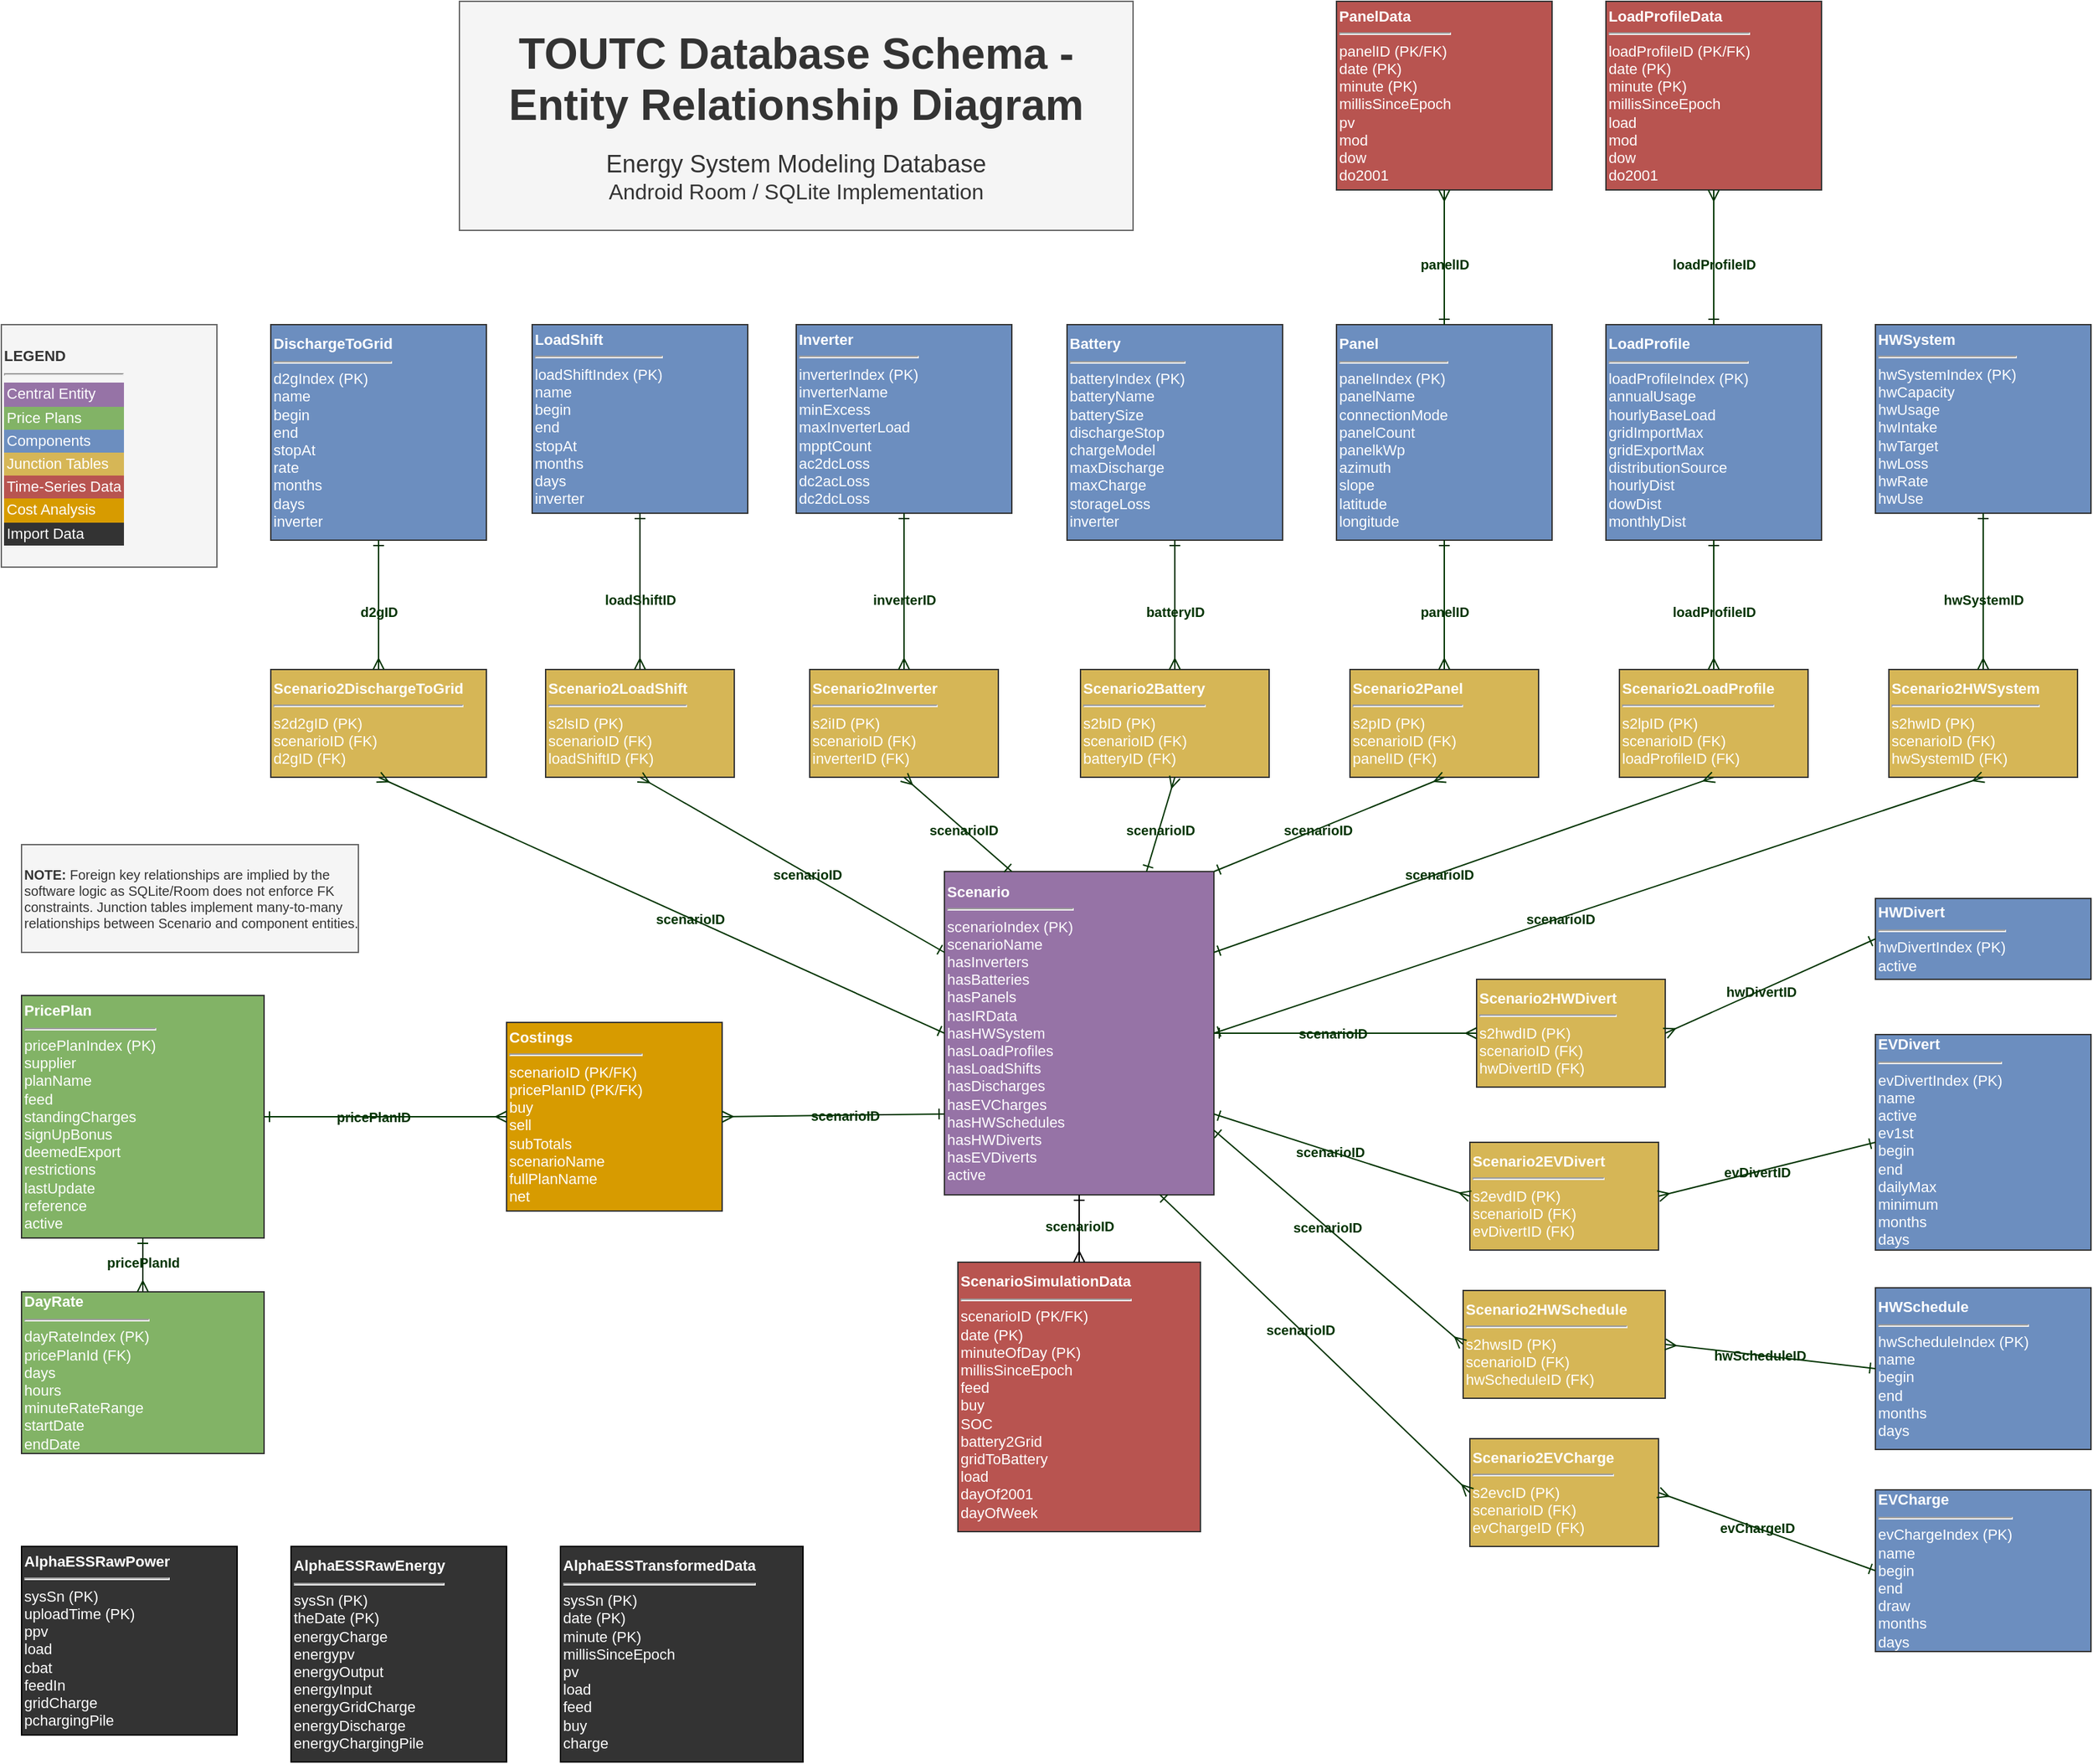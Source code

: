 <mxfile version="27.0.9">
  <diagram name="ToutcDB Schema" id="database-schema">
    <mxGraphModel dx="2377" dy="1402" grid="0" gridSize="10" guides="1" tooltips="1" connect="1" arrows="1" fold="1" page="1" pageScale="1" pageWidth="1654" pageHeight="1169" background="#ffffff" math="0" shadow="0">
      <root>
        <mxCell id="0" />
        <mxCell id="1" parent="0" />
        <mxCell id="scenario" value="&lt;b&gt;Scenario&lt;/b&gt;&lt;hr&gt;scenarioIndex (PK)&lt;br&gt;scenarioName&lt;br&gt;hasInverters&lt;br&gt;hasBatteries&lt;br&gt;hasPanels&lt;br&gt;hasIRData&lt;br&gt;hasHWSystem&lt;br&gt;hasLoadProfiles&lt;br&gt;hasLoadShifts&lt;br&gt;hasDischarges&lt;br&gt;hasEVCharges&lt;br&gt;hasHWSchedules&lt;br&gt;hasHWDiverts&lt;br&gt;hasEVDiverts&lt;br&gt;active" style="whiteSpace=wrap;html=1;align=left;fontSize=11;fillColor=#9673a6;strokeColor=#333333;fontColor=#ffffff;" parent="1" vertex="1">
          <mxGeometry x="1070" y="820" width="200" height="240" as="geometry" />
        </mxCell>
        <mxCell id="priceplan" value="&lt;b&gt;PricePlan&lt;/b&gt;&lt;hr&gt;pricePlanIndex (PK)&lt;br&gt;supplier&lt;br&gt;planName&lt;br&gt;feed&lt;br&gt;standingCharges&lt;br&gt;signUpBonus&lt;br&gt;deemedExport&lt;br&gt;restrictions&lt;br&gt;lastUpdate&lt;br&gt;reference&lt;br&gt;active" style="whiteSpace=wrap;html=1;align=left;fontSize=11;fillColor=#82b366;strokeColor=#333333;fontColor=#ffffff;" parent="1" vertex="1">
          <mxGeometry x="385" y="912" width="180" height="180" as="geometry" />
        </mxCell>
        <mxCell id="dayrate" value="&lt;b&gt;DayRate&lt;/b&gt;&lt;hr&gt;dayRateIndex (PK)&lt;br&gt;pricePlanId (FK)&lt;br&gt;days&lt;br&gt;hours&lt;br&gt;minuteRateRange&lt;br&gt;startDate&lt;br&gt;endDate" style="whiteSpace=wrap;html=1;align=left;fontSize=11;fillColor=#82b366;strokeColor=#333333;fontColor=#ffffff;" parent="1" vertex="1">
          <mxGeometry x="385" y="1132" width="180" height="120" as="geometry" />
        </mxCell>
        <mxCell id="inverter" value="&lt;b&gt;Inverter&lt;/b&gt;&lt;hr&gt;inverterIndex (PK)&lt;br&gt;inverterName&lt;br&gt;minExcess&lt;br&gt;maxInverterLoad&lt;br&gt;mpptCount&lt;br&gt;ac2dcLoss&lt;br&gt;dc2acLoss&lt;br&gt;dc2dcLoss" style="whiteSpace=wrap;html=1;align=left;fontSize=11;fillColor=#6c8ebf;strokeColor=#333333;fontColor=#ffffff;" parent="1" vertex="1">
          <mxGeometry x="960" y="414" width="160" height="140" as="geometry" />
        </mxCell>
        <mxCell id="battery" value="&lt;b&gt;Battery&lt;/b&gt;&lt;hr&gt;batteryIndex (PK)&lt;br&gt;batteryName&lt;br&gt;batterySize&lt;br&gt;dischargeStop&lt;br&gt;chargeModel&lt;br&gt;maxDischarge&lt;br&gt;maxCharge&lt;br&gt;storageLoss&lt;br&gt;inverter" style="whiteSpace=wrap;html=1;align=left;fontSize=11;fillColor=#6c8ebf;strokeColor=#333333;fontColor=#ffffff;" parent="1" vertex="1">
          <mxGeometry x="1161" y="414" width="160" height="160" as="geometry" />
        </mxCell>
        <mxCell id="panel" value="&lt;b&gt;Panel&lt;/b&gt;&lt;hr&gt;panelIndex (PK)&lt;br&gt;panelName&lt;br&gt;connectionMode&lt;br&gt;panelCount&lt;br&gt;panelkWp&lt;br&gt;azimuth&lt;br&gt;slope&lt;br&gt;latitude&lt;br&gt;longitude" style="whiteSpace=wrap;html=1;align=left;fontSize=11;fillColor=#6c8ebf;strokeColor=#333333;fontColor=#ffffff;" parent="1" vertex="1">
          <mxGeometry x="1361" y="414" width="160" height="160" as="geometry" />
        </mxCell>
        <mxCell id="loadprofile" value="&lt;b&gt;LoadProfile&lt;/b&gt;&lt;hr&gt;loadProfileIndex (PK)&lt;br&gt;annualUsage&lt;br&gt;hourlyBaseLoad&lt;br&gt;gridImportMax&lt;br&gt;gridExportMax&lt;br&gt;distributionSource&lt;br&gt;hourlyDist&lt;br&gt;dowDist&lt;br&gt;monthlyDist" style="whiteSpace=wrap;html=1;align=left;fontSize=11;fillColor=#6c8ebf;strokeColor=#333333;fontColor=#ffffff;" parent="1" vertex="1">
          <mxGeometry x="1561" y="414" width="160" height="160" as="geometry" />
        </mxCell>
        <mxCell id="hwsystem" value="&lt;b&gt;HWSystem&lt;/b&gt;&lt;hr&gt;hwSystemIndex (PK)&lt;br&gt;hwCapacity&lt;br&gt;hwUsage&lt;br&gt;hwIntake&lt;br&gt;hwTarget&lt;br&gt;hwLoss&lt;br&gt;hwRate&lt;br&gt;hwUse" style="whiteSpace=wrap;html=1;align=left;fontSize=11;fillColor=#6c8ebf;strokeColor=#333333;fontColor=#ffffff;" parent="1" vertex="1">
          <mxGeometry x="1761" y="414" width="160" height="140" as="geometry" />
        </mxCell>
        <mxCell id="loadshift" value="&lt;b&gt;LoadShift&lt;/b&gt;&lt;hr&gt;loadShiftIndex (PK)&lt;br&gt;name&lt;br&gt;begin&lt;br&gt;end&lt;br&gt;stopAt&lt;br&gt;months&lt;br&gt;days&lt;br&gt;inverter" style="whiteSpace=wrap;html=1;align=left;fontSize=11;fillColor=#6c8ebf;strokeColor=#333333;fontColor=#ffffff;" parent="1" vertex="1">
          <mxGeometry x="764" y="414" width="160" height="140" as="geometry" />
        </mxCell>
        <mxCell id="discharge2grid" value="&lt;b&gt;DischargeToGrid&lt;/b&gt;&lt;hr&gt;d2gIndex (PK)&lt;br&gt;name&lt;br&gt;begin&lt;br&gt;end&lt;br&gt;stopAt&lt;br&gt;rate&lt;br&gt;months&lt;br&gt;days&lt;br&gt;inverter" style="whiteSpace=wrap;html=1;align=left;fontSize=11;fillColor=#6c8ebf;strokeColor=#333333;fontColor=#ffffff;" parent="1" vertex="1">
          <mxGeometry x="570" y="414" width="160" height="160" as="geometry" />
        </mxCell>
        <mxCell id="evcharge" value="&lt;b&gt;EVCharge&lt;/b&gt;&lt;hr&gt;evChargeIndex (PK)&lt;br&gt;name&lt;br&gt;begin&lt;br&gt;end&lt;br&gt;draw&lt;br&gt;months&lt;br&gt;days" style="whiteSpace=wrap;html=1;align=left;fontSize=11;fillColor=#6c8ebf;strokeColor=#333333;fontColor=#ffffff;" parent="1" vertex="1">
          <mxGeometry x="1761" y="1279" width="160" height="120" as="geometry" />
        </mxCell>
        <mxCell id="hwschedule" value="&lt;b&gt;HWSchedule&lt;/b&gt;&lt;hr&gt;hwScheduleIndex (PK)&lt;br&gt;name&lt;br&gt;begin&lt;br&gt;end&lt;br&gt;months&lt;br&gt;days" style="whiteSpace=wrap;html=1;align=left;fontSize=11;fillColor=#6c8ebf;strokeColor=#333333;fontColor=#ffffff;" parent="1" vertex="1">
          <mxGeometry x="1761" y="1129" width="160" height="120" as="geometry" />
        </mxCell>
        <mxCell id="hwdivert" value="&lt;b&gt;HWDivert&lt;/b&gt;&lt;hr&gt;hwDivertIndex (PK)&lt;br&gt;active" style="whiteSpace=wrap;html=1;align=left;fontSize=11;fillColor=#6c8ebf;strokeColor=#333333;fontColor=#ffffff;" parent="1" vertex="1">
          <mxGeometry x="1761" y="840" width="160" height="60" as="geometry" />
        </mxCell>
        <mxCell id="evdivert" value="&lt;b&gt;EVDivert&lt;/b&gt;&lt;hr&gt;evDivertIndex (PK)&lt;br&gt;name&lt;br&gt;active&lt;br&gt;ev1st&lt;br&gt;begin&lt;br&gt;end&lt;br&gt;dailyMax&lt;br&gt;minimum&lt;br&gt;months&lt;br&gt;days" style="whiteSpace=wrap;html=1;align=left;fontSize=11;fillColor=#6c8ebf;strokeColor=#333333;fontColor=#ffffff;" parent="1" vertex="1">
          <mxGeometry x="1761" y="941" width="160" height="160" as="geometry" />
        </mxCell>
        <mxCell id="s2inverter" value="&lt;b&gt;Scenario2Inverter&lt;/b&gt;&lt;hr&gt;s2iID (PK)&lt;br&gt;scenarioID (FK)&lt;br&gt;inverterID (FK)" style="whiteSpace=wrap;html=1;align=left;fontSize=11;fillColor=#d6b656;strokeColor=#333333;fontColor=#ffffff;" parent="1" vertex="1">
          <mxGeometry x="970" y="670" width="140" height="80" as="geometry" />
        </mxCell>
        <mxCell id="s2battery" value="&lt;b&gt;Scenario2Battery&lt;/b&gt;&lt;hr&gt;s2bID (PK)&lt;br&gt;scenarioID (FK)&lt;br&gt;batteryID (FK)" style="whiteSpace=wrap;html=1;align=left;fontSize=11;fillColor=#d6b656;strokeColor=#333333;fontColor=#ffffff;" parent="1" vertex="1">
          <mxGeometry x="1171" y="670" width="140" height="80" as="geometry" />
        </mxCell>
        <mxCell id="s2panel" value="&lt;b&gt;Scenario2Panel&lt;/b&gt;&lt;hr&gt;s2pID (PK)&lt;br&gt;scenarioID (FK)&lt;br&gt;panelID (FK)" style="whiteSpace=wrap;html=1;align=left;fontSize=11;fillColor=#d6b656;strokeColor=#333333;fontColor=#ffffff;" parent="1" vertex="1">
          <mxGeometry x="1371" y="670" width="140" height="80" as="geometry" />
        </mxCell>
        <mxCell id="s2loadprofile" value="&lt;b&gt;Scenario2LoadProfile&lt;/b&gt;&lt;hr&gt;s2lpID (PK)&lt;br&gt;scenarioID (FK)&lt;br&gt;loadProfileID (FK)" style="whiteSpace=wrap;html=1;align=left;fontSize=11;fillColor=#d6b656;strokeColor=#333333;fontColor=#ffffff;" parent="1" vertex="1">
          <mxGeometry x="1571" y="670" width="140" height="80" as="geometry" />
        </mxCell>
        <mxCell id="s2hwsystem" value="&lt;b&gt;Scenario2HWSystem&lt;/b&gt;&lt;hr&gt;s2hwID (PK)&lt;br&gt;scenarioID (FK)&lt;br&gt;hwSystemID (FK)" style="whiteSpace=wrap;html=1;align=left;fontSize=11;fillColor=#d6b656;strokeColor=#333333;fontColor=#ffffff;" parent="1" vertex="1">
          <mxGeometry x="1771" y="670" width="140" height="80" as="geometry" />
        </mxCell>
        <mxCell id="s2loadshift" value="&lt;b&gt;Scenario2LoadShift&lt;/b&gt;&lt;hr&gt;s2lsID (PK)&lt;br&gt;scenarioID (FK)&lt;br&gt;loadShiftID (FK)" style="whiteSpace=wrap;html=1;align=left;fontSize=11;fillColor=#d6b656;strokeColor=#333333;fontColor=#ffffff;" parent="1" vertex="1">
          <mxGeometry x="774" y="670" width="140" height="80" as="geometry" />
        </mxCell>
        <mxCell id="s2discharge" value="&lt;b&gt;Scenario2DischargeToGrid&lt;/b&gt;&lt;hr&gt;s2d2gID (PK)&lt;br&gt;scenarioID (FK)&lt;br&gt;d2gID (FK)" style="whiteSpace=wrap;html=1;align=left;fontSize=11;fillColor=#d6b656;strokeColor=#333333;fontColor=#ffffff;" parent="1" vertex="1">
          <mxGeometry x="570" y="670" width="160" height="80" as="geometry" />
        </mxCell>
        <mxCell id="s2evcharge" value="&lt;b&gt;Scenario2EVCharge&lt;/b&gt;&lt;hr&gt;s2evcID (PK)&lt;br&gt;scenarioID (FK)&lt;br&gt;evChargeID (FK)" style="whiteSpace=wrap;html=1;align=left;fontSize=11;fillColor=#d6b656;strokeColor=#333333;fontColor=#ffffff;" parent="1" vertex="1">
          <mxGeometry x="1460" y="1241" width="140" height="80" as="geometry" />
        </mxCell>
        <mxCell id="s2hwschedule" value="&lt;b&gt;Scenario2HWSchedule&lt;/b&gt;&lt;hr&gt;s2hwsID (PK)&lt;br&gt;scenarioID (FK)&lt;br&gt;hwScheduleID (FK)" style="whiteSpace=wrap;html=1;align=left;fontSize=11;fillColor=#d6b656;strokeColor=#333333;fontColor=#ffffff;" parent="1" vertex="1">
          <mxGeometry x="1455" y="1131" width="150" height="80" as="geometry" />
        </mxCell>
        <mxCell id="s2hwdivert" value="&lt;b&gt;Scenario2HWDivert&lt;/b&gt;&lt;hr&gt;s2hwdID (PK)&lt;br&gt;scenarioID (FK)&lt;br&gt;hwDivertID (FK)" style="whiteSpace=wrap;html=1;align=left;fontSize=11;fillColor=#d6b656;strokeColor=#333333;fontColor=#ffffff;" parent="1" vertex="1">
          <mxGeometry x="1465" y="900" width="140" height="80" as="geometry" />
        </mxCell>
        <mxCell id="s2evdivert" value="&lt;b&gt;Scenario2EVDivert&lt;/b&gt;&lt;hr&gt;s2evdID (PK)&lt;br&gt;scenarioID (FK)&lt;br&gt;evDivertID (FK)" style="whiteSpace=wrap;html=1;align=left;fontSize=11;fillColor=#d6b656;strokeColor=#333333;fontColor=#ffffff;" parent="1" vertex="1">
          <mxGeometry x="1460" y="1021" width="140" height="80" as="geometry" />
        </mxCell>
        <mxCell id="loadprofiledata" value="&lt;b&gt;LoadProfileData&lt;/b&gt;&lt;hr&gt;loadProfileID (PK/FK)&lt;br&gt;date (PK)&lt;br&gt;minute (PK)&lt;br&gt;millisSinceEpoch&lt;br&gt;load&lt;br&gt;mod&lt;br&gt;dow&lt;br&gt;do2001" style="whiteSpace=wrap;html=1;align=left;fontSize=11;fillColor=#b85450;strokeColor=#333333;fontColor=#ffffff;" parent="1" vertex="1">
          <mxGeometry x="1561" y="174" width="160" height="140" as="geometry" />
        </mxCell>
        <mxCell id="scenariosimdata" value="&lt;b&gt;ScenarioSimulationData&lt;/b&gt;&lt;hr&gt;scenarioID (PK/FK)&lt;br&gt;date (PK)&lt;br&gt;minuteOfDay (PK)&lt;br&gt;millisSinceEpoch&lt;br&gt;feed&lt;br&gt;buy&lt;br&gt;SOC&lt;br&gt;battery2Grid&lt;br&gt;gridToBattery&lt;br&gt;load&lt;br&gt;dayOf2001&lt;br&gt;dayOfWeek" style="whiteSpace=wrap;html=1;align=left;fontSize=11;fillColor=#b85450;strokeColor=#333333;fontColor=#ffffff;" parent="1" vertex="1">
          <mxGeometry x="1080" y="1110" width="180" height="200" as="geometry" />
        </mxCell>
        <mxCell id="paneldata" value="&lt;b&gt;PanelData&lt;/b&gt;&lt;hr&gt;panelID (PK/FK)&lt;br&gt;date (PK)&lt;br&gt;minute (PK)&lt;br&gt;millisSinceEpoch&lt;br&gt;pv&lt;br&gt;mod&lt;br&gt;dow&lt;br&gt;do2001" style="whiteSpace=wrap;html=1;align=left;fontSize=11;fillColor=#b85450;strokeColor=#333333;fontColor=#ffffff;" parent="1" vertex="1">
          <mxGeometry x="1361" y="174" width="160" height="140" as="geometry" />
        </mxCell>
        <mxCell id="costings" value="&lt;b&gt;Costings&lt;/b&gt;&lt;hr&gt;scenarioID (PK/FK)&lt;br&gt;pricePlanID (PK/FK)&lt;br&gt;buy&lt;br&gt;sell&lt;br&gt;subTotals&lt;br&gt;scenarioName&lt;br&gt;fullPlanName&lt;br&gt;net" style="whiteSpace=wrap;html=1;align=left;fontSize=11;fillColor=#d79b00;strokeColor=#333333;fontColor=#ffffff;" parent="1" vertex="1">
          <mxGeometry x="745" y="932" width="160" height="140" as="geometry" />
        </mxCell>
        <mxCell id="alphaessrawpower" value="&lt;b&gt;AlphaESSRawPower&lt;/b&gt;&lt;hr&gt;sysSn (PK)&lt;br&gt;uploadTime (PK)&lt;br&gt;ppv&lt;br&gt;load&lt;br&gt;cbat&lt;br&gt;feedIn&lt;br&gt;gridCharge&lt;br&gt;pchargingPile" style="whiteSpace=wrap;html=1;align=left;fontSize=11;fillColor=#333333;strokeColor=#000000;fontColor=#ffffff;" parent="1" vertex="1">
          <mxGeometry x="385" y="1321" width="160" height="140" as="geometry" />
        </mxCell>
        <mxCell id="alphaessrawenergy" value="&lt;b&gt;AlphaESSRawEnergy&lt;/b&gt;&lt;hr&gt;sysSn (PK)&lt;br&gt;theDate (PK)&lt;br&gt;energyCharge&lt;br&gt;energypv&lt;br&gt;energyOutput&lt;br&gt;energyInput&lt;br&gt;energyGridCharge&lt;br&gt;energyDischarge&lt;br&gt;energyChargingPile" style="whiteSpace=wrap;html=1;align=left;fontSize=11;fillColor=#333333;strokeColor=#000000;fontColor=#ffffff;" parent="1" vertex="1">
          <mxGeometry x="585" y="1321" width="160" height="160" as="geometry" />
        </mxCell>
        <mxCell id="alphaessransformed" value="&lt;b&gt;AlphaESSTransformedData&lt;/b&gt;&lt;hr&gt;sysSn (PK)&lt;br&gt;date (PK)&lt;br&gt;minute (PK)&lt;br&gt;millisSinceEpoch&lt;br&gt;pv&lt;br&gt;load&lt;br&gt;feed&lt;br&gt;buy&lt;br&gt;charge" style="whiteSpace=wrap;html=1;align=left;fontSize=11;fillColor=#333333;strokeColor=#000000;fontColor=#ffffff;" parent="1" vertex="1">
          <mxGeometry x="785" y="1321" width="180" height="160" as="geometry" />
        </mxCell>
        <mxCell id="rel1" style="endArrow=ERmany;html=1;rounded=1;exitX=0.5;exitY=1;exitDx=0;exitDy=0;entryX=0.5;entryY=0;entryDx=0;entryDy=0;startArrow=ERone;startFill=0;endFill=0;strokeColor=#003300;fontColor=#003300;labelBackgroundColor=default;" parent="1" source="priceplan" target="dayrate" edge="1">
          <mxGeometry width="50" height="50" relative="1" as="geometry">
            <mxPoint x="820" y="920" as="sourcePoint" />
            <mxPoint x="870" y="870" as="targetPoint" />
          </mxGeometry>
        </mxCell>
        <mxCell id="rel1_label" value="pricePlanId" style="edgeLabel;html=1;align=center;verticalAlign=middle;resizable=0;points=[];fontSize=10;fontStyle=1;labelBackgroundColor=none;fontColor=#003300;" parent="rel1" vertex="1" connectable="0">
          <mxGeometry x="-0.1" relative="1" as="geometry">
            <mxPoint as="offset" />
          </mxGeometry>
        </mxCell>
        <mxCell id="rel2" style="endArrow=ERmany;html=1;rounded=1;exitX=0.25;exitY=0;exitDx=0;exitDy=0;entryX=0.5;entryY=1;entryDx=0;entryDy=0;startArrow=ERone;startFill=0;endFill=0;strokeColor=#003300;fontColor=#003300;labelBackgroundColor=default;" parent="1" source="scenario" target="s2inverter" edge="1">
          <mxGeometry width="50" height="50" relative="1" as="geometry">
            <mxPoint x="820" y="920" as="sourcePoint" />
            <mxPoint x="870" y="870" as="targetPoint" />
          </mxGeometry>
        </mxCell>
        <mxCell id="rel2_label" value="scenarioID" style="edgeLabel;html=1;align=center;verticalAlign=middle;resizable=0;points=[];fontSize=10;fontStyle=1;labelBackgroundColor=none;fontColor=#003300;" parent="rel2" vertex="1" connectable="0">
          <mxGeometry x="-0.1" relative="1" as="geometry">
            <mxPoint as="offset" />
          </mxGeometry>
        </mxCell>
        <mxCell id="rel3" style="endArrow=ERmany;html=1;rounded=1;entryX=0.5;entryY=1;entryDx=0;entryDy=0;startArrow=ERone;startFill=0;endFill=0;exitX=0.75;exitY=0;exitDx=0;exitDy=0;strokeColor=#003300;fontColor=#003300;labelBackgroundColor=default;" parent="1" source="scenario" target="s2battery" edge="1">
          <mxGeometry width="50" height="50" relative="1" as="geometry">
            <mxPoint x="1110" y="820" as="sourcePoint" />
            <mxPoint x="870" y="870" as="targetPoint" />
          </mxGeometry>
        </mxCell>
        <mxCell id="rel3_label" value="scenarioID" style="edgeLabel;html=1;align=center;verticalAlign=middle;resizable=0;points=[];fontSize=10;fontStyle=1;labelBackgroundColor=none;fontColor=#003300;" parent="rel3" vertex="1" connectable="0">
          <mxGeometry x="-0.1" relative="1" as="geometry">
            <mxPoint as="offset" />
          </mxGeometry>
        </mxCell>
        <mxCell id="rel4" style="endArrow=ERmany;html=1;rounded=1;exitX=1;exitY=0;exitDx=0;exitDy=0;entryX=0.5;entryY=1;entryDx=0;entryDy=0;startArrow=ERone;startFill=0;endFill=0;strokeColor=#003300;fontColor=#003300;labelBackgroundColor=default;" parent="1" source="scenario" target="s2panel" edge="1">
          <mxGeometry width="50" height="50" relative="1" as="geometry">
            <mxPoint x="820" y="920" as="sourcePoint" />
            <mxPoint x="870" y="870" as="targetPoint" />
          </mxGeometry>
        </mxCell>
        <mxCell id="rel4_label" value="scenarioID" style="edgeLabel;html=1;align=center;verticalAlign=middle;resizable=0;points=[];fontSize=10;fontStyle=1;labelBackgroundColor=none;fontColor=#003300;" parent="rel4" vertex="1" connectable="0">
          <mxGeometry x="-0.1" relative="1" as="geometry">
            <mxPoint as="offset" />
          </mxGeometry>
        </mxCell>
        <mxCell id="rel5" style="endArrow=ERmany;html=1;rounded=1;exitX=1;exitY=0.25;exitDx=0;exitDy=0;entryX=0.5;entryY=1;entryDx=0;entryDy=0;startArrow=ERone;startFill=0;endFill=0;strokeColor=#003300;fontColor=#003300;labelBackgroundColor=default;" parent="1" source="scenario" target="s2loadprofile" edge="1">
          <mxGeometry width="50" height="50" relative="1" as="geometry">
            <mxPoint x="820" y="920" as="sourcePoint" />
            <mxPoint x="870" y="870" as="targetPoint" />
          </mxGeometry>
        </mxCell>
        <mxCell id="rel5_label" value="scenarioID" style="edgeLabel;html=1;align=center;verticalAlign=middle;resizable=0;points=[];fontSize=10;fontStyle=1;labelBackgroundColor=none;fontColor=#003300;" parent="rel5" vertex="1" connectable="0">
          <mxGeometry x="-0.1" relative="1" as="geometry">
            <mxPoint as="offset" />
          </mxGeometry>
        </mxCell>
        <mxCell id="rel6" style="endArrow=ERmany;html=1;rounded=1;exitX=1;exitY=0.5;exitDx=0;exitDy=0;entryX=0.5;entryY=1;entryDx=0;entryDy=0;startArrow=ERone;startFill=0;endFill=0;strokeColor=#003300;fontColor=#003300;labelBackgroundColor=default;" parent="1" source="scenario" target="s2hwsystem" edge="1">
          <mxGeometry width="50" height="50" relative="1" as="geometry">
            <mxPoint x="820" y="920" as="sourcePoint" />
            <mxPoint x="870" y="870" as="targetPoint" />
          </mxGeometry>
        </mxCell>
        <mxCell id="rel6_label" value="scenarioID" style="edgeLabel;html=1;align=center;verticalAlign=middle;resizable=0;points=[];fontSize=10;fontStyle=1;labelBackgroundColor=none;fontColor=#003300;" parent="rel6" vertex="1" connectable="0">
          <mxGeometry x="-0.1" relative="1" as="geometry">
            <mxPoint as="offset" />
          </mxGeometry>
        </mxCell>
        <mxCell id="rel7" style="endArrow=ERmany;html=1;rounded=1;exitX=0;exitY=0.25;exitDx=0;exitDy=0;entryX=0.5;entryY=1;entryDx=0;entryDy=0;startArrow=ERone;startFill=0;endFill=0;strokeColor=#003300;fontColor=#003300;labelBackgroundColor=default;" parent="1" source="scenario" target="s2loadshift" edge="1">
          <mxGeometry width="50" height="50" relative="1" as="geometry">
            <mxPoint x="820" y="920" as="sourcePoint" />
            <mxPoint x="870" y="870" as="targetPoint" />
          </mxGeometry>
        </mxCell>
        <mxCell id="rel7_label" value="scenarioID" style="edgeLabel;html=1;align=center;verticalAlign=middle;resizable=0;points=[];fontSize=10;fontStyle=1;labelBackgroundColor=none;fontColor=#003300;" parent="rel7" vertex="1" connectable="0">
          <mxGeometry x="-0.1" relative="1" as="geometry">
            <mxPoint as="offset" />
          </mxGeometry>
        </mxCell>
        <mxCell id="rel8" style="endArrow=ERmany;html=1;rounded=1;exitX=0;exitY=0.5;exitDx=0;exitDy=0;entryX=0.5;entryY=1;entryDx=0;entryDy=0;startArrow=ERone;startFill=0;endFill=0;strokeColor=#003300;fontColor=#003300;labelBackgroundColor=default;" parent="1" source="scenario" target="s2discharge" edge="1">
          <mxGeometry width="50" height="50" relative="1" as="geometry">
            <mxPoint x="820" y="920" as="sourcePoint" />
            <mxPoint x="870" y="870" as="targetPoint" />
          </mxGeometry>
        </mxCell>
        <mxCell id="rel8_label" value="scenarioID" style="edgeLabel;html=1;align=center;verticalAlign=middle;resizable=0;points=[];fontSize=10;fontStyle=1;labelBackgroundColor=none;fontColor=#003300;" parent="rel8" vertex="1" connectable="0">
          <mxGeometry x="-0.1" relative="1" as="geometry">
            <mxPoint as="offset" />
          </mxGeometry>
        </mxCell>
        <mxCell id="rel9" style="endArrow=ERmany;html=1;rounded=1;exitX=0.8;exitY=1;exitDx=0;exitDy=0;entryX=0;entryY=0.5;entryDx=0;entryDy=0;startArrow=ERone;startFill=0;endFill=0;strokeColor=#003300;fontColor=#003300;labelBackgroundColor=default;" parent="1" source="scenario" target="s2evcharge" edge="1">
          <mxGeometry width="50" height="50" relative="1" as="geometry">
            <mxPoint x="820" y="920" as="sourcePoint" />
            <mxPoint x="870" y="870" as="targetPoint" />
          </mxGeometry>
        </mxCell>
        <mxCell id="rel9_label" value="scenarioID" style="edgeLabel;html=1;align=center;verticalAlign=middle;resizable=0;points=[];fontSize=10;fontStyle=1;labelBackgroundColor=none;fontColor=#003300;" parent="rel9" vertex="1" connectable="0">
          <mxGeometry x="-0.1" relative="1" as="geometry">
            <mxPoint as="offset" />
          </mxGeometry>
        </mxCell>
        <mxCell id="rel10" style="endArrow=ERmany;html=1;rounded=1;exitX=1;exitY=0.8;exitDx=0;exitDy=0;entryX=0;entryY=0.5;entryDx=0;entryDy=0;startArrow=ERone;startFill=0;endFill=0;strokeColor=#003300;fontColor=#003300;labelBackgroundColor=default;" parent="1" source="scenario" target="s2hwschedule" edge="1">
          <mxGeometry width="50" height="50" relative="1" as="geometry">
            <mxPoint x="820" y="920" as="sourcePoint" />
            <mxPoint x="870" y="870" as="targetPoint" />
          </mxGeometry>
        </mxCell>
        <mxCell id="rel10_label" value="scenarioID" style="edgeLabel;html=1;align=center;verticalAlign=middle;resizable=0;points=[];fontSize=10;fontStyle=1;labelBackgroundColor=none;fontColor=#003300;" parent="rel10" vertex="1" connectable="0">
          <mxGeometry x="-0.1" relative="1" as="geometry">
            <mxPoint as="offset" />
          </mxGeometry>
        </mxCell>
        <mxCell id="rel11" style="endArrow=ERmany;html=1;rounded=1;exitX=1;exitY=0.5;exitDx=0;exitDy=0;entryX=0;entryY=0.5;entryDx=0;entryDy=0;startArrow=ERone;startFill=0;endFill=0;strokeColor=#003300;fontColor=#003300;labelBackgroundColor=default;" parent="1" source="scenario" target="s2hwdivert" edge="1">
          <mxGeometry width="50" height="50" relative="1" as="geometry">
            <mxPoint x="820" y="920" as="sourcePoint" />
            <mxPoint x="870" y="870" as="targetPoint" />
          </mxGeometry>
        </mxCell>
        <mxCell id="rel11_label" value="scenarioID" style="edgeLabel;html=1;align=center;verticalAlign=middle;resizable=0;points=[];fontSize=10;fontStyle=1;labelBackgroundColor=none;fontColor=#003300;" parent="rel11" vertex="1" connectable="0">
          <mxGeometry x="-0.1" relative="1" as="geometry">
            <mxPoint as="offset" />
          </mxGeometry>
        </mxCell>
        <mxCell id="rel12" style="endArrow=ERmany;html=1;rounded=1;exitX=1;exitY=0.75;exitDx=0;exitDy=0;entryX=0;entryY=0.5;entryDx=0;entryDy=0;startArrow=ERone;startFill=0;endFill=0;strokeColor=#003300;fontColor=#003300;labelBackgroundColor=default;" parent="1" source="scenario" target="s2evdivert" edge="1">
          <mxGeometry width="50" height="50" relative="1" as="geometry">
            <mxPoint x="820" y="920" as="sourcePoint" />
            <mxPoint x="870" y="870" as="targetPoint" />
          </mxGeometry>
        </mxCell>
        <mxCell id="rel12_label" value="scenarioID" style="edgeLabel;html=1;align=center;verticalAlign=middle;resizable=0;points=[];fontSize=10;fontStyle=1;labelBackgroundColor=none;fontColor=#003300;" parent="rel12" vertex="1" connectable="0">
          <mxGeometry x="-0.1" relative="1" as="geometry">
            <mxPoint as="offset" />
          </mxGeometry>
        </mxCell>
        <mxCell id="rel13" style="endArrow=ERone;html=1;rounded=1;exitX=0.5;exitY=0;exitDx=0;exitDy=0;entryX=0.5;entryY=1;entryDx=0;entryDy=0;startArrow=ERmany;startFill=0;endFill=0;strokeColor=#003300;fontColor=#003300;labelBackgroundColor=default;" parent="1" source="s2inverter" target="inverter" edge="1">
          <mxGeometry width="50" height="50" relative="1" as="geometry">
            <mxPoint x="820" y="920" as="sourcePoint" />
            <mxPoint x="870" y="870" as="targetPoint" />
          </mxGeometry>
        </mxCell>
        <mxCell id="rel13_label" value="inverterID" style="edgeLabel;html=1;align=center;verticalAlign=middle;resizable=0;points=[];fontSize=10;fontStyle=1;labelBackgroundColor=none;fontColor=#003300;" parent="rel13" vertex="1" connectable="0">
          <mxGeometry x="-0.1" relative="1" as="geometry">
            <mxPoint as="offset" />
          </mxGeometry>
        </mxCell>
        <mxCell id="rel14" style="endArrow=ERone;html=1;rounded=1;exitX=0.5;exitY=0;exitDx=0;exitDy=0;entryX=0.5;entryY=1;entryDx=0;entryDy=0;startArrow=ERmany;startFill=0;endFill=0;strokeColor=#003300;fontColor=#003300;labelBackgroundColor=default;" parent="1" source="s2battery" target="battery" edge="1">
          <mxGeometry width="50" height="50" relative="1" as="geometry">
            <mxPoint x="820" y="920" as="sourcePoint" />
            <mxPoint x="870" y="870" as="targetPoint" />
          </mxGeometry>
        </mxCell>
        <mxCell id="rel14_label" value="batteryID" style="edgeLabel;html=1;align=center;verticalAlign=middle;resizable=0;points=[];fontSize=10;fontStyle=1;labelBackgroundColor=none;fontColor=#003300;" parent="rel14" vertex="1" connectable="0">
          <mxGeometry x="-0.1" relative="1" as="geometry">
            <mxPoint as="offset" />
          </mxGeometry>
        </mxCell>
        <mxCell id="rel15" style="endArrow=ERone;html=1;rounded=1;exitX=0.5;exitY=0;exitDx=0;exitDy=0;entryX=0.5;entryY=1;entryDx=0;entryDy=0;startArrow=ERmany;startFill=0;endFill=0;strokeColor=#003300;fontColor=#003300;labelBackgroundColor=default;" parent="1" source="s2panel" target="panel" edge="1">
          <mxGeometry width="50" height="50" relative="1" as="geometry">
            <mxPoint x="820" y="920" as="sourcePoint" />
            <mxPoint x="870" y="870" as="targetPoint" />
          </mxGeometry>
        </mxCell>
        <mxCell id="rel15_label" value="panelID" style="edgeLabel;html=1;align=center;verticalAlign=middle;resizable=0;points=[];fontSize=10;fontStyle=1;labelBackgroundColor=none;fontColor=#003300;" parent="rel15" vertex="1" connectable="0">
          <mxGeometry x="-0.1" relative="1" as="geometry">
            <mxPoint as="offset" />
          </mxGeometry>
        </mxCell>
        <mxCell id="rel16" style="endArrow=ERone;html=1;rounded=1;exitX=0.5;exitY=0;exitDx=0;exitDy=0;entryX=0.5;entryY=1;entryDx=0;entryDy=0;startArrow=ERmany;startFill=0;endFill=0;strokeColor=#003300;fontColor=#003300;labelBackgroundColor=default;" parent="1" source="s2loadprofile" target="loadprofile" edge="1">
          <mxGeometry width="50" height="50" relative="1" as="geometry">
            <mxPoint x="820" y="920" as="sourcePoint" />
            <mxPoint x="870" y="870" as="targetPoint" />
          </mxGeometry>
        </mxCell>
        <mxCell id="rel16_label" value="loadProfileID" style="edgeLabel;html=1;align=center;verticalAlign=middle;resizable=0;points=[];fontSize=10;fontStyle=1;labelBackgroundColor=none;fontColor=#003300;" parent="rel16" vertex="1" connectable="0">
          <mxGeometry x="-0.1" relative="1" as="geometry">
            <mxPoint as="offset" />
          </mxGeometry>
        </mxCell>
        <mxCell id="rel17" style="endArrow=ERone;html=1;rounded=1;exitX=0.5;exitY=0;exitDx=0;exitDy=0;entryX=0.5;entryY=1;entryDx=0;entryDy=0;startArrow=ERmany;startFill=0;endFill=0;strokeColor=#003300;fontColor=#003300;labelBackgroundColor=default;" parent="1" source="s2hwsystem" target="hwsystem" edge="1">
          <mxGeometry width="50" height="50" relative="1" as="geometry">
            <mxPoint x="820" y="920" as="sourcePoint" />
            <mxPoint x="870" y="870" as="targetPoint" />
          </mxGeometry>
        </mxCell>
        <mxCell id="rel17_label" value="hwSystemID" style="edgeLabel;html=1;align=center;verticalAlign=middle;resizable=0;points=[];fontSize=10;fontStyle=1;labelBackgroundColor=none;fontColor=#003300;" parent="rel17" vertex="1" connectable="0">
          <mxGeometry x="-0.1" relative="1" as="geometry">
            <mxPoint as="offset" />
          </mxGeometry>
        </mxCell>
        <mxCell id="rel18" style="endArrow=ERone;html=1;rounded=1;exitX=0.5;exitY=0;exitDx=0;exitDy=0;entryX=0.5;entryY=1;entryDx=0;entryDy=0;startArrow=ERmany;startFill=0;endFill=0;strokeColor=#003300;fontColor=#003300;labelBackgroundColor=default;" parent="1" source="s2loadshift" target="loadshift" edge="1">
          <mxGeometry width="50" height="50" relative="1" as="geometry">
            <mxPoint x="820" y="920" as="sourcePoint" />
            <mxPoint x="870" y="870" as="targetPoint" />
          </mxGeometry>
        </mxCell>
        <mxCell id="rel18_label" value="loadShiftID" style="edgeLabel;html=1;align=center;verticalAlign=middle;resizable=0;points=[];fontSize=10;fontStyle=1;labelBackgroundColor=none;fontColor=#003300;" parent="rel18" vertex="1" connectable="0">
          <mxGeometry x="-0.1" relative="1" as="geometry">
            <mxPoint as="offset" />
          </mxGeometry>
        </mxCell>
        <mxCell id="rel19" style="endArrow=ERone;html=1;rounded=1;exitX=0.5;exitY=0;exitDx=0;exitDy=0;entryX=0.5;entryY=1;entryDx=0;entryDy=0;startArrow=ERmany;startFill=0;endFill=0;strokeColor=#003300;fontColor=#003300;labelBackgroundColor=default;" parent="1" source="s2discharge" target="discharge2grid" edge="1">
          <mxGeometry width="50" height="50" relative="1" as="geometry">
            <mxPoint x="820" y="920" as="sourcePoint" />
            <mxPoint x="870" y="870" as="targetPoint" />
          </mxGeometry>
        </mxCell>
        <mxCell id="rel19_label" value="d2gID" style="edgeLabel;html=1;align=center;verticalAlign=middle;resizable=0;points=[];fontSize=10;fontStyle=1;labelBackgroundColor=none;fontColor=#003300;" parent="rel19" vertex="1" connectable="0">
          <mxGeometry x="-0.1" relative="1" as="geometry">
            <mxPoint as="offset" />
          </mxGeometry>
        </mxCell>
        <mxCell id="rel20" style="endArrow=ERone;html=1;rounded=1;exitX=1;exitY=0.5;exitDx=0;exitDy=0;entryX=0;entryY=0.5;entryDx=0;entryDy=0;startArrow=ERmany;startFill=0;endFill=0;strokeColor=#003300;fontColor=#003300;labelBackgroundColor=default;" parent="1" source="s2evcharge" target="evcharge" edge="1">
          <mxGeometry width="50" height="50" relative="1" as="geometry">
            <mxPoint x="820" y="1001" as="sourcePoint" />
            <mxPoint x="870" y="951" as="targetPoint" />
          </mxGeometry>
        </mxCell>
        <mxCell id="rel20_label" value="evChargeID" style="edgeLabel;html=1;align=center;verticalAlign=middle;resizable=0;points=[];fontSize=10;fontStyle=1;labelBackgroundColor=none;fontColor=#003300;" parent="rel20" vertex="1" connectable="0">
          <mxGeometry x="-0.1" relative="1" as="geometry">
            <mxPoint as="offset" />
          </mxGeometry>
        </mxCell>
        <mxCell id="rel21" style="endArrow=ERone;html=1;rounded=1;exitX=1;exitY=0.5;exitDx=0;exitDy=0;entryX=0;entryY=0.5;entryDx=0;entryDy=0;startArrow=ERmany;startFill=0;endFill=0;strokeColor=#003300;fontColor=#003300;labelBackgroundColor=default;" parent="1" source="s2hwschedule" target="hwschedule" edge="1">
          <mxGeometry width="50" height="50" relative="1" as="geometry">
            <mxPoint x="820" y="1001" as="sourcePoint" />
            <mxPoint x="870" y="951" as="targetPoint" />
          </mxGeometry>
        </mxCell>
        <mxCell id="rel21_label" value="hwScheduleID" style="edgeLabel;html=1;align=center;verticalAlign=middle;resizable=0;points=[];fontSize=10;fontStyle=1;labelBackgroundColor=none;fontColor=#003300;" parent="rel21" vertex="1" connectable="0">
          <mxGeometry x="-0.1" relative="1" as="geometry">
            <mxPoint as="offset" />
          </mxGeometry>
        </mxCell>
        <mxCell id="rel22" style="endArrow=ERone;html=1;rounded=1;exitX=1;exitY=0.5;exitDx=0;exitDy=0;entryX=0;entryY=0.5;entryDx=0;entryDy=0;startArrow=ERmany;startFill=0;endFill=0;strokeColor=#003300;fontColor=#003300;labelBackgroundColor=default;" parent="1" source="s2hwdivert" target="hwdivert" edge="1">
          <mxGeometry width="50" height="50" relative="1" as="geometry">
            <mxPoint x="820" y="920" as="sourcePoint" />
            <mxPoint x="870" y="870" as="targetPoint" />
          </mxGeometry>
        </mxCell>
        <mxCell id="rel22_label" value="hwDivertID" style="edgeLabel;html=1;align=center;verticalAlign=middle;resizable=0;points=[];fontSize=10;fontStyle=1;labelBackgroundColor=none;fontColor=#003300;" parent="rel22" vertex="1" connectable="0">
          <mxGeometry x="-0.1" relative="1" as="geometry">
            <mxPoint as="offset" />
          </mxGeometry>
        </mxCell>
        <mxCell id="rel23" style="endArrow=ERone;html=1;rounded=1;exitX=1;exitY=0.5;exitDx=0;exitDy=0;entryX=0;entryY=0.5;entryDx=0;entryDy=0;startArrow=ERmany;startFill=0;endFill=0;strokeColor=#003300;fontColor=#003300;labelBackgroundColor=default;" parent="1" source="s2evdivert" target="evdivert" edge="1">
          <mxGeometry width="50" height="50" relative="1" as="geometry">
            <mxPoint x="820" y="1001" as="sourcePoint" />
            <mxPoint x="870" y="951" as="targetPoint" />
          </mxGeometry>
        </mxCell>
        <mxCell id="rel23_label" value="evDivertID" style="edgeLabel;html=1;align=center;verticalAlign=middle;resizable=0;points=[];fontSize=10;fontStyle=1;labelBackgroundColor=none;fontColor=#003300;" parent="rel23" vertex="1" connectable="0">
          <mxGeometry x="-0.1" relative="1" as="geometry">
            <mxPoint as="offset" />
          </mxGeometry>
        </mxCell>
        <mxCell id="rel24" style="endArrow=ERmany;html=1;rounded=1;exitX=0.5;exitY=1;exitDx=0;exitDy=0;entryX=0.5;entryY=0;entryDx=0;entryDy=0;startArrow=ERone;startFill=0;endFill=0;" parent="1" source="scenario" target="scenariosimdata" edge="1">
          <mxGeometry width="50" height="50" relative="1" as="geometry">
            <mxPoint x="820" y="920" as="sourcePoint" />
            <mxPoint x="870" y="870" as="targetPoint" />
          </mxGeometry>
        </mxCell>
        <mxCell id="rel24_label" value="scenarioID" style="edgeLabel;html=1;align=center;verticalAlign=middle;resizable=0;points=[];fontSize=10;fontStyle=1;labelBackgroundColor=none;fontColor=#003300;" parent="rel24" vertex="1" connectable="0">
          <mxGeometry x="-0.1" relative="1" as="geometry">
            <mxPoint as="offset" />
          </mxGeometry>
        </mxCell>
        <mxCell id="rel25" style="endArrow=ERmany;html=1;rounded=1;exitX=0.5;exitY=0;exitDx=0;exitDy=0;entryX=0.5;entryY=1;entryDx=0;entryDy=0;startArrow=ERone;startFill=0;endFill=0;strokeColor=#003300;fontColor=#003300;labelBackgroundColor=default;" parent="1" source="loadprofile" target="loadprofiledata" edge="1">
          <mxGeometry width="50" height="50" relative="1" as="geometry">
            <mxPoint x="894" y="1014" as="sourcePoint" />
            <mxPoint x="944" y="964" as="targetPoint" />
          </mxGeometry>
        </mxCell>
        <mxCell id="rel25_label" value="loadProfileID" style="edgeLabel;html=1;align=center;verticalAlign=middle;resizable=0;points=[];fontSize=10;fontStyle=1;labelBackgroundColor=none;fontColor=#003300;" parent="rel25" vertex="1" connectable="0">
          <mxGeometry x="-0.1" relative="1" as="geometry">
            <mxPoint as="offset" />
          </mxGeometry>
        </mxCell>
        <mxCell id="rel26" style="endArrow=ERmany;html=1;rounded=1;exitX=0.5;exitY=0;exitDx=0;exitDy=0;entryX=0.5;entryY=1;entryDx=0;entryDy=0;startArrow=ERone;startFill=0;endFill=0;strokeColor=#003300;fontColor=#003300;labelBackgroundColor=default;" parent="1" source="panel" target="paneldata" edge="1">
          <mxGeometry width="50" height="50" relative="1" as="geometry">
            <mxPoint x="894" y="1014" as="sourcePoint" />
            <mxPoint x="944" y="964" as="targetPoint" />
          </mxGeometry>
        </mxCell>
        <mxCell id="rel26_label" value="panelID" style="edgeLabel;html=1;align=center;verticalAlign=middle;resizable=0;points=[];fontSize=10;fontStyle=1;labelBackgroundColor=none;fontColor=#003300;" parent="rel26" vertex="1" connectable="0">
          <mxGeometry x="-0.1" relative="1" as="geometry">
            <mxPoint as="offset" />
          </mxGeometry>
        </mxCell>
        <mxCell id="rel27" style="endArrow=ERmany;html=1;rounded=1;exitX=0;exitY=0.75;exitDx=0;exitDy=0;entryX=1;entryY=0.5;entryDx=0;entryDy=0;startArrow=ERone;startFill=0;endFill=0;strokeColor=#003300;fontColor=#003300;labelBackgroundColor=default;" parent="1" source="scenario" target="costings" edge="1">
          <mxGeometry width="50" height="50" relative="1" as="geometry">
            <mxPoint x="820" y="920" as="sourcePoint" />
            <mxPoint x="870" y="870" as="targetPoint" />
          </mxGeometry>
        </mxCell>
        <mxCell id="rel27_label" value="scenarioID" style="edgeLabel;html=1;align=center;verticalAlign=middle;resizable=0;points=[];fontSize=10;fontStyle=1;labelBackgroundColor=none;fontColor=#003300;" parent="rel27" vertex="1" connectable="0">
          <mxGeometry x="-0.1" relative="1" as="geometry">
            <mxPoint as="offset" />
          </mxGeometry>
        </mxCell>
        <mxCell id="rel28" style="endArrow=ERmany;html=1;rounded=1;exitX=1;exitY=0.5;exitDx=0;exitDy=0;entryX=0;entryY=0.5;entryDx=0;entryDy=0;startArrow=ERone;startFill=0;endFill=0;strokeColor=#003300;fontColor=#003300;labelBackgroundColor=default;" parent="1" source="priceplan" target="costings" edge="1">
          <mxGeometry width="50" height="50" relative="1" as="geometry">
            <mxPoint x="820" y="920" as="sourcePoint" />
            <mxPoint x="870" y="870" as="targetPoint" />
          </mxGeometry>
        </mxCell>
        <mxCell id="rel28_label" value="pricePlanID" style="edgeLabel;html=1;align=center;verticalAlign=middle;resizable=0;points=[];fontSize=10;fontStyle=1;labelBackgroundColor=none;fontColor=#003300;" parent="rel28" vertex="1" connectable="0">
          <mxGeometry x="-0.1" relative="1" as="geometry">
            <mxPoint as="offset" />
          </mxGeometry>
        </mxCell>
        <mxCell id="title" value="&lt;b&gt;&lt;font size=&quot;6&quot;&gt;TOUTC Database Schema - Entity Relationship Diagram&lt;/font&gt;&lt;/b&gt;&lt;br&gt;&lt;br&gt;&lt;font size=&quot;4&quot;&gt;Energy System Modeling Database&lt;/font&gt;&lt;br&gt;&lt;font size=&quot;3&quot;&gt;Android Room / SQLite Implementation&lt;/font&gt;" style="whiteSpace=wrap;html=1;align=center;fontSize=12;fillColor=#f5f5f5;strokeColor=#666666;fontColor=#333333;" parent="1" vertex="1">
          <mxGeometry x="710" y="174" width="500" height="170" as="geometry" />
        </mxCell>
        <mxCell id="legend" value="&lt;b&gt;LEGEND&lt;/b&gt;&lt;hr&gt;&lt;div style=&quot;background-color:#9673a6;color:#ffffff;padding:2px;&quot;&gt;Central Entity&lt;/div&gt;&lt;div style=&quot;background-color:#82b366;color:#ffffff;padding:2px;&quot;&gt;Price Plans&lt;/div&gt;&lt;div style=&quot;background-color:#6c8ebf;color:#ffffff;padding:2px;&quot;&gt;Components&lt;/div&gt;&lt;div style=&quot;background-color:#d6b656;color:#ffffff;padding:2px;&quot;&gt;Junction Tables&lt;/div&gt;&lt;div style=&quot;background-color:#b85450;color:#ffffff;padding:2px;&quot;&gt;Time-Series Data&lt;/div&gt;&lt;div style=&quot;background-color:#d79b00;color:#ffffff;padding:2px;&quot;&gt;Cost Analysis&lt;/div&gt;&lt;div style=&quot;background-color:#333333;color:#ffffff;padding:2px;&quot;&gt;Import Data&lt;/div&gt;" style="whiteSpace=wrap;html=1;align=left;fontSize=11;fillColor=#f5f5f5;strokeColor=#666666;fontColor=#333333;" parent="1" vertex="1">
          <mxGeometry x="370" y="414" width="160" height="180" as="geometry" />
        </mxCell>
        <mxCell id="note" value="&lt;b&gt;NOTE:&lt;/b&gt; Foreign key relationships are implied by the software logic as SQLite/Room does not enforce FK constraints. Junction tables implement many-to-many relationships between Scenario and component entities." style="whiteSpace=wrap;html=1;align=left;fontSize=10;fillColor=#f5f5f5;strokeColor=#666666;fontColor=#333333;" parent="1" vertex="1">
          <mxGeometry x="385" y="800" width="250" height="80" as="geometry" />
        </mxCell>
      </root>
    </mxGraphModel>
  </diagram>
</mxfile>
